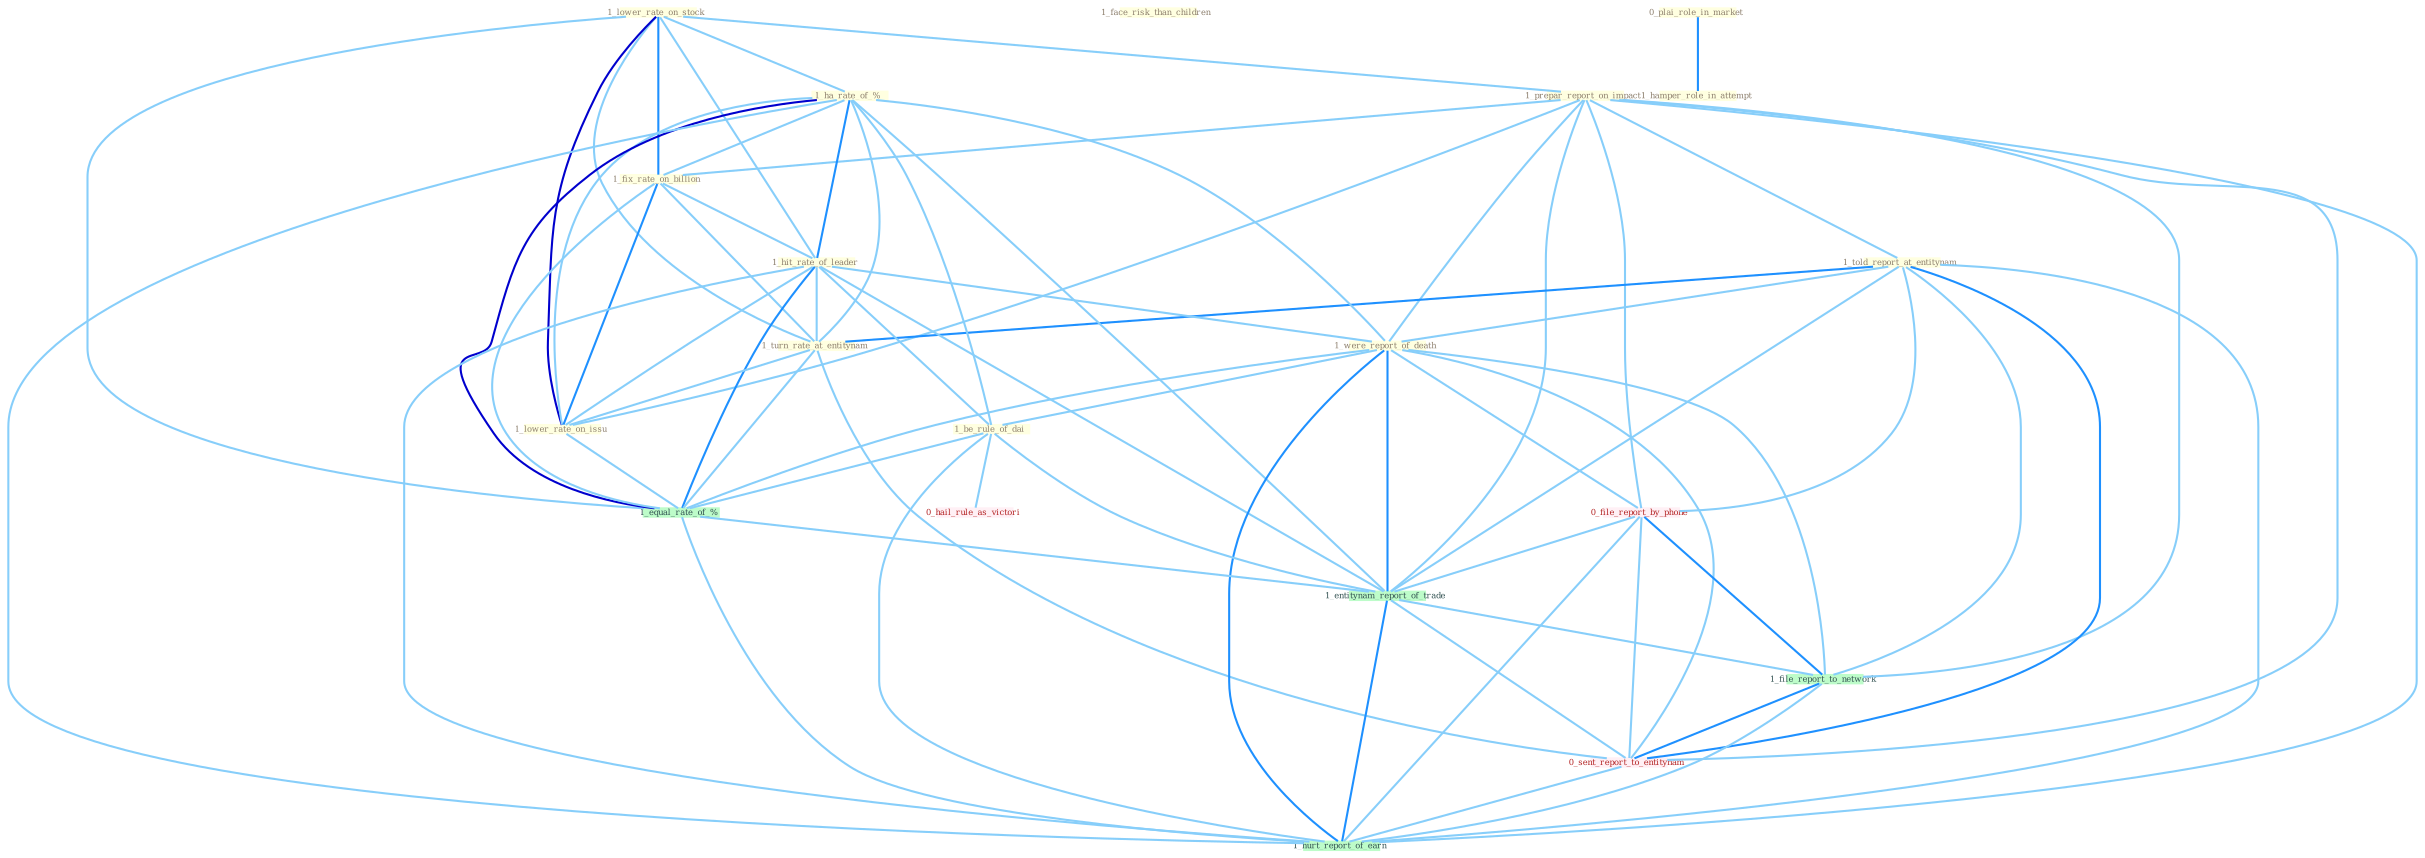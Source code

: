Graph G{ 
    node
    [shape=polygon,style=filled,width=.5,height=.06,color="#BDFCC9",fixedsize=true,fontsize=4,
    fontcolor="#2f4f4f"];
    {node
    [color="#ffffe0", fontcolor="#8b7d6b"] "1_lower_rate_on_stock " "1_face_risk_than_children " "1_prepar_report_on_impact " "1_told_report_at_entitynam " "1_ha_rate_of_% " "1_fix_rate_on_billion " "1_hit_rate_of_leader " "1_turn_rate_at_entitynam " "1_were_report_of_death " "0_plai_role_in_market " "1_lower_rate_on_issu " "1_be_rule_of_dai " "1_hamper_role_in_attempt "}
{node [color="#fff0f5", fontcolor="#b22222"] "0_file_report_by_phone " "0_hail_rule_as_victori " "0_sent_report_to_entitynam "}
edge [color="#B0E2FF"];

	"1_lower_rate_on_stock " -- "1_prepar_report_on_impact " [w="1", color="#87cefa" ];
	"1_lower_rate_on_stock " -- "1_ha_rate_of_% " [w="1", color="#87cefa" ];
	"1_lower_rate_on_stock " -- "1_fix_rate_on_billion " [w="2", color="#1e90ff" , len=0.8];
	"1_lower_rate_on_stock " -- "1_hit_rate_of_leader " [w="1", color="#87cefa" ];
	"1_lower_rate_on_stock " -- "1_turn_rate_at_entitynam " [w="1", color="#87cefa" ];
	"1_lower_rate_on_stock " -- "1_lower_rate_on_issu " [w="3", color="#0000cd" , len=0.6];
	"1_lower_rate_on_stock " -- "1_equal_rate_of_% " [w="1", color="#87cefa" ];
	"1_prepar_report_on_impact " -- "1_told_report_at_entitynam " [w="1", color="#87cefa" ];
	"1_prepar_report_on_impact " -- "1_fix_rate_on_billion " [w="1", color="#87cefa" ];
	"1_prepar_report_on_impact " -- "1_were_report_of_death " [w="1", color="#87cefa" ];
	"1_prepar_report_on_impact " -- "1_lower_rate_on_issu " [w="1", color="#87cefa" ];
	"1_prepar_report_on_impact " -- "0_file_report_by_phone " [w="1", color="#87cefa" ];
	"1_prepar_report_on_impact " -- "1_entitynam_report_of_trade " [w="1", color="#87cefa" ];
	"1_prepar_report_on_impact " -- "1_file_report_to_network " [w="1", color="#87cefa" ];
	"1_prepar_report_on_impact " -- "0_sent_report_to_entitynam " [w="1", color="#87cefa" ];
	"1_prepar_report_on_impact " -- "1_hurt_report_of_earn " [w="1", color="#87cefa" ];
	"1_told_report_at_entitynam " -- "1_turn_rate_at_entitynam " [w="2", color="#1e90ff" , len=0.8];
	"1_told_report_at_entitynam " -- "1_were_report_of_death " [w="1", color="#87cefa" ];
	"1_told_report_at_entitynam " -- "0_file_report_by_phone " [w="1", color="#87cefa" ];
	"1_told_report_at_entitynam " -- "1_entitynam_report_of_trade " [w="1", color="#87cefa" ];
	"1_told_report_at_entitynam " -- "1_file_report_to_network " [w="1", color="#87cefa" ];
	"1_told_report_at_entitynam " -- "0_sent_report_to_entitynam " [w="2", color="#1e90ff" , len=0.8];
	"1_told_report_at_entitynam " -- "1_hurt_report_of_earn " [w="1", color="#87cefa" ];
	"1_ha_rate_of_% " -- "1_fix_rate_on_billion " [w="1", color="#87cefa" ];
	"1_ha_rate_of_% " -- "1_hit_rate_of_leader " [w="2", color="#1e90ff" , len=0.8];
	"1_ha_rate_of_% " -- "1_turn_rate_at_entitynam " [w="1", color="#87cefa" ];
	"1_ha_rate_of_% " -- "1_were_report_of_death " [w="1", color="#87cefa" ];
	"1_ha_rate_of_% " -- "1_lower_rate_on_issu " [w="1", color="#87cefa" ];
	"1_ha_rate_of_% " -- "1_be_rule_of_dai " [w="1", color="#87cefa" ];
	"1_ha_rate_of_% " -- "1_equal_rate_of_% " [w="3", color="#0000cd" , len=0.6];
	"1_ha_rate_of_% " -- "1_entitynam_report_of_trade " [w="1", color="#87cefa" ];
	"1_ha_rate_of_% " -- "1_hurt_report_of_earn " [w="1", color="#87cefa" ];
	"1_fix_rate_on_billion " -- "1_hit_rate_of_leader " [w="1", color="#87cefa" ];
	"1_fix_rate_on_billion " -- "1_turn_rate_at_entitynam " [w="1", color="#87cefa" ];
	"1_fix_rate_on_billion " -- "1_lower_rate_on_issu " [w="2", color="#1e90ff" , len=0.8];
	"1_fix_rate_on_billion " -- "1_equal_rate_of_% " [w="1", color="#87cefa" ];
	"1_hit_rate_of_leader " -- "1_turn_rate_at_entitynam " [w="1", color="#87cefa" ];
	"1_hit_rate_of_leader " -- "1_were_report_of_death " [w="1", color="#87cefa" ];
	"1_hit_rate_of_leader " -- "1_lower_rate_on_issu " [w="1", color="#87cefa" ];
	"1_hit_rate_of_leader " -- "1_be_rule_of_dai " [w="1", color="#87cefa" ];
	"1_hit_rate_of_leader " -- "1_equal_rate_of_% " [w="2", color="#1e90ff" , len=0.8];
	"1_hit_rate_of_leader " -- "1_entitynam_report_of_trade " [w="1", color="#87cefa" ];
	"1_hit_rate_of_leader " -- "1_hurt_report_of_earn " [w="1", color="#87cefa" ];
	"1_turn_rate_at_entitynam " -- "1_lower_rate_on_issu " [w="1", color="#87cefa" ];
	"1_turn_rate_at_entitynam " -- "1_equal_rate_of_% " [w="1", color="#87cefa" ];
	"1_turn_rate_at_entitynam " -- "0_sent_report_to_entitynam " [w="1", color="#87cefa" ];
	"1_were_report_of_death " -- "1_be_rule_of_dai " [w="1", color="#87cefa" ];
	"1_were_report_of_death " -- "0_file_report_by_phone " [w="1", color="#87cefa" ];
	"1_were_report_of_death " -- "1_equal_rate_of_% " [w="1", color="#87cefa" ];
	"1_were_report_of_death " -- "1_entitynam_report_of_trade " [w="2", color="#1e90ff" , len=0.8];
	"1_were_report_of_death " -- "1_file_report_to_network " [w="1", color="#87cefa" ];
	"1_were_report_of_death " -- "0_sent_report_to_entitynam " [w="1", color="#87cefa" ];
	"1_were_report_of_death " -- "1_hurt_report_of_earn " [w="2", color="#1e90ff" , len=0.8];
	"0_plai_role_in_market " -- "1_hamper_role_in_attempt " [w="2", color="#1e90ff" , len=0.8];
	"1_lower_rate_on_issu " -- "1_equal_rate_of_% " [w="1", color="#87cefa" ];
	"1_be_rule_of_dai " -- "1_equal_rate_of_% " [w="1", color="#87cefa" ];
	"1_be_rule_of_dai " -- "1_entitynam_report_of_trade " [w="1", color="#87cefa" ];
	"1_be_rule_of_dai " -- "0_hail_rule_as_victori " [w="1", color="#87cefa" ];
	"1_be_rule_of_dai " -- "1_hurt_report_of_earn " [w="1", color="#87cefa" ];
	"0_file_report_by_phone " -- "1_entitynam_report_of_trade " [w="1", color="#87cefa" ];
	"0_file_report_by_phone " -- "1_file_report_to_network " [w="2", color="#1e90ff" , len=0.8];
	"0_file_report_by_phone " -- "0_sent_report_to_entitynam " [w="1", color="#87cefa" ];
	"0_file_report_by_phone " -- "1_hurt_report_of_earn " [w="1", color="#87cefa" ];
	"1_equal_rate_of_% " -- "1_entitynam_report_of_trade " [w="1", color="#87cefa" ];
	"1_equal_rate_of_% " -- "1_hurt_report_of_earn " [w="1", color="#87cefa" ];
	"1_entitynam_report_of_trade " -- "1_file_report_to_network " [w="1", color="#87cefa" ];
	"1_entitynam_report_of_trade " -- "0_sent_report_to_entitynam " [w="1", color="#87cefa" ];
	"1_entitynam_report_of_trade " -- "1_hurt_report_of_earn " [w="2", color="#1e90ff" , len=0.8];
	"1_file_report_to_network " -- "0_sent_report_to_entitynam " [w="2", color="#1e90ff" , len=0.8];
	"1_file_report_to_network " -- "1_hurt_report_of_earn " [w="1", color="#87cefa" ];
	"0_sent_report_to_entitynam " -- "1_hurt_report_of_earn " [w="1", color="#87cefa" ];
}